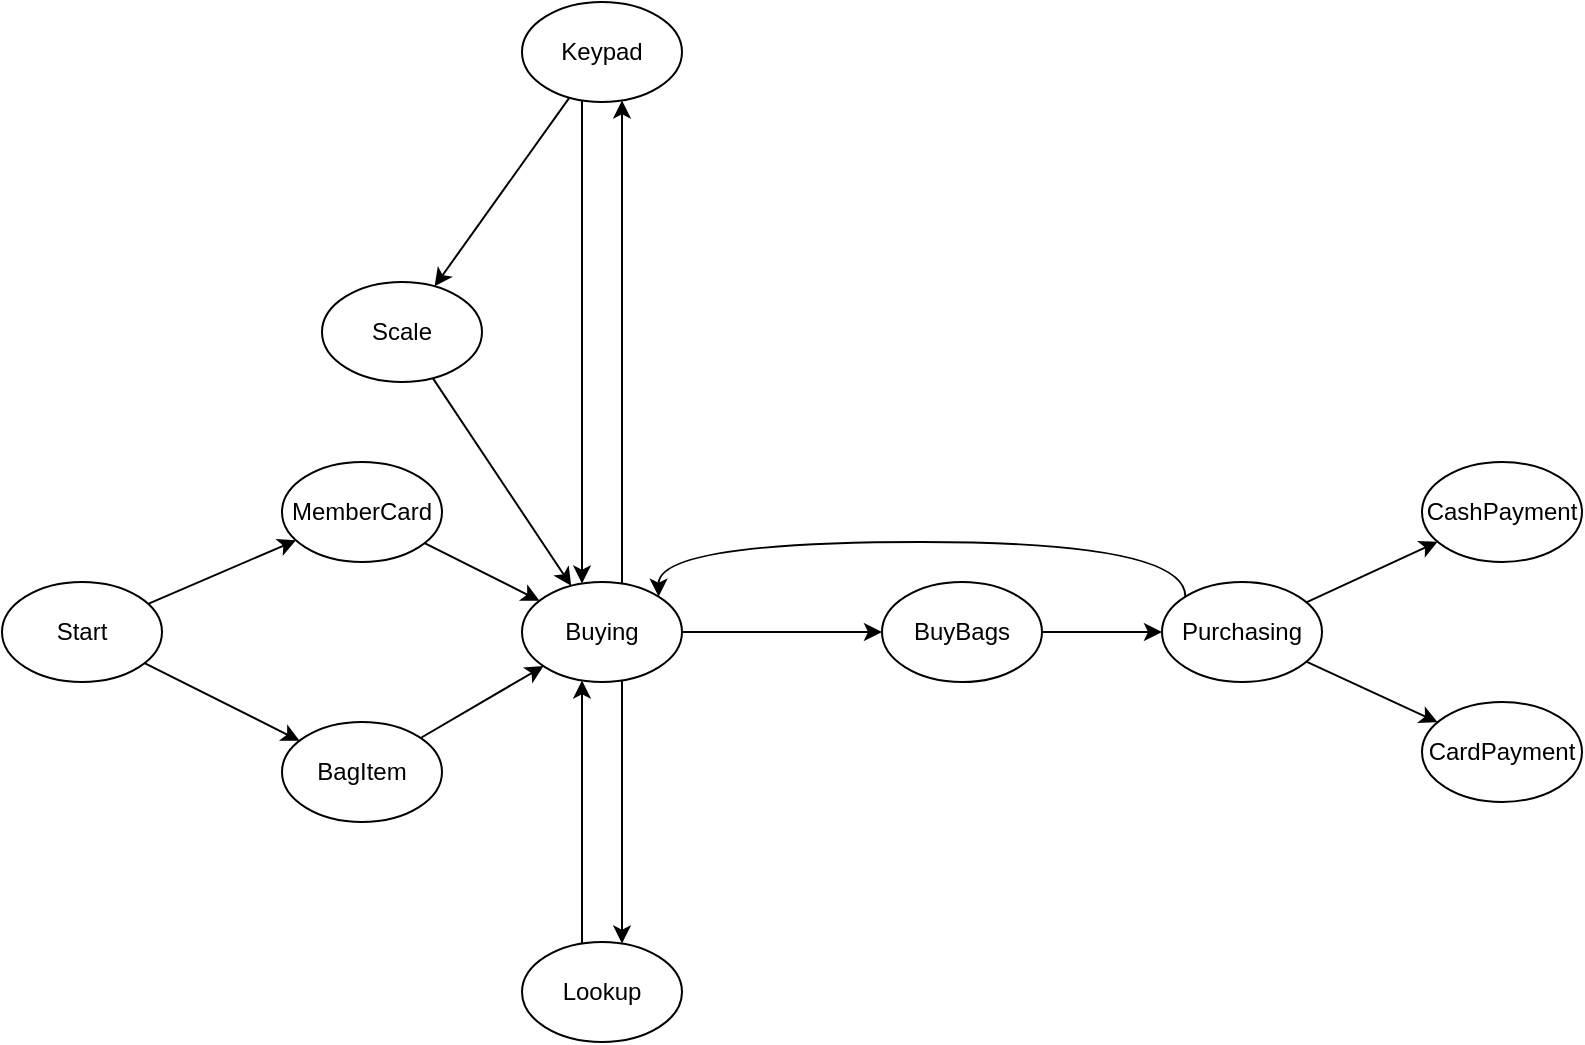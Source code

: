 <mxfile version="14.5.1" type="device"><diagram id="GkDawFGY98Rojo5qYOQN" name="Page-1"><mxGraphModel dx="1673" dy="129" grid="1" gridSize="10" guides="1" tooltips="1" connect="1" arrows="1" fold="1" page="1" pageScale="1" pageWidth="1100" pageHeight="850" math="0" shadow="0"><root><mxCell id="0"/><mxCell id="1" parent="0"/><mxCell id="apCqjjFXl5gGSLehB1jy-1" style="rounded=0;orthogonalLoop=1;jettySize=auto;html=1;" edge="1" parent="1" source="apCqjjFXl5gGSLehB1jy-3" target="apCqjjFXl5gGSLehB1jy-5"><mxGeometry relative="1" as="geometry"/></mxCell><mxCell id="apCqjjFXl5gGSLehB1jy-2" style="edgeStyle=none;rounded=0;orthogonalLoop=1;jettySize=auto;html=1;" edge="1" parent="1" source="apCqjjFXl5gGSLehB1jy-3" target="apCqjjFXl5gGSLehB1jy-7"><mxGeometry relative="1" as="geometry"/></mxCell><mxCell id="apCqjjFXl5gGSLehB1jy-3" value="Start" style="ellipse;whiteSpace=wrap;html=1;" vertex="1" parent="1"><mxGeometry x="10" y="1230" width="80" height="50" as="geometry"/></mxCell><mxCell id="apCqjjFXl5gGSLehB1jy-4" style="edgeStyle=none;rounded=0;orthogonalLoop=1;jettySize=auto;html=1;" edge="1" parent="1" source="apCqjjFXl5gGSLehB1jy-5" target="apCqjjFXl5gGSLehB1jy-11"><mxGeometry relative="1" as="geometry"/></mxCell><mxCell id="apCqjjFXl5gGSLehB1jy-5" value="MemberCard" style="ellipse;whiteSpace=wrap;html=1;" vertex="1" parent="1"><mxGeometry x="150" y="1170" width="80" height="50" as="geometry"/></mxCell><mxCell id="apCqjjFXl5gGSLehB1jy-6" style="edgeStyle=none;rounded=0;orthogonalLoop=1;jettySize=auto;html=1;" edge="1" parent="1" source="apCqjjFXl5gGSLehB1jy-7" target="apCqjjFXl5gGSLehB1jy-11"><mxGeometry relative="1" as="geometry"/></mxCell><mxCell id="apCqjjFXl5gGSLehB1jy-7" value="BagItem" style="ellipse;whiteSpace=wrap;html=1;" vertex="1" parent="1"><mxGeometry x="150" y="1300" width="80" height="50" as="geometry"/></mxCell><mxCell id="apCqjjFXl5gGSLehB1jy-8" style="edgeStyle=orthogonalEdgeStyle;rounded=0;orthogonalLoop=1;jettySize=auto;html=1;curved=1;" edge="1" parent="1" source="apCqjjFXl5gGSLehB1jy-11" target="apCqjjFXl5gGSLehB1jy-14"><mxGeometry relative="1" as="geometry"><Array as="points"><mxPoint x="320" y="1200"/><mxPoint x="320" y="1200"/></Array></mxGeometry></mxCell><mxCell id="apCqjjFXl5gGSLehB1jy-9" style="edgeStyle=orthogonalEdgeStyle;rounded=0;orthogonalLoop=1;jettySize=auto;html=1;curved=1;" edge="1" parent="1" source="apCqjjFXl5gGSLehB1jy-11" target="apCqjjFXl5gGSLehB1jy-16"><mxGeometry relative="1" as="geometry"><Array as="points"><mxPoint x="320" y="1320"/><mxPoint x="320" y="1320"/></Array></mxGeometry></mxCell><mxCell id="apCqjjFXl5gGSLehB1jy-10" style="edgeStyle=none;rounded=0;orthogonalLoop=1;jettySize=auto;html=1;" edge="1" parent="1" source="apCqjjFXl5gGSLehB1jy-11" target="apCqjjFXl5gGSLehB1jy-17"><mxGeometry relative="1" as="geometry"/></mxCell><mxCell id="apCqjjFXl5gGSLehB1jy-11" value="Buying" style="ellipse;whiteSpace=wrap;html=1;" vertex="1" parent="1"><mxGeometry x="270" y="1230" width="80" height="50" as="geometry"/></mxCell><mxCell id="apCqjjFXl5gGSLehB1jy-12" style="edgeStyle=orthogonalEdgeStyle;rounded=0;orthogonalLoop=1;jettySize=auto;html=1;curved=1;" edge="1" parent="1" source="apCqjjFXl5gGSLehB1jy-14" target="apCqjjFXl5gGSLehB1jy-11"><mxGeometry relative="1" as="geometry"><Array as="points"><mxPoint x="300" y="1200"/><mxPoint x="300" y="1200"/></Array></mxGeometry></mxCell><mxCell id="apCqjjFXl5gGSLehB1jy-13" style="rounded=0;orthogonalLoop=1;jettySize=auto;html=1;" edge="1" parent="1" source="apCqjjFXl5gGSLehB1jy-14" target="apCqjjFXl5gGSLehB1jy-19"><mxGeometry relative="1" as="geometry"/></mxCell><mxCell id="apCqjjFXl5gGSLehB1jy-14" value="Keypad" style="ellipse;whiteSpace=wrap;html=1;" vertex="1" parent="1"><mxGeometry x="270" y="940" width="80" height="50" as="geometry"/></mxCell><mxCell id="apCqjjFXl5gGSLehB1jy-15" style="edgeStyle=orthogonalEdgeStyle;curved=1;rounded=0;orthogonalLoop=1;jettySize=auto;html=1;" edge="1" parent="1" source="apCqjjFXl5gGSLehB1jy-16" target="apCqjjFXl5gGSLehB1jy-11"><mxGeometry relative="1" as="geometry"><Array as="points"><mxPoint x="300" y="1320"/><mxPoint x="300" y="1320"/></Array></mxGeometry></mxCell><mxCell id="apCqjjFXl5gGSLehB1jy-16" value="Lookup" style="ellipse;whiteSpace=wrap;html=1;" vertex="1" parent="1"><mxGeometry x="270" y="1410" width="80" height="50" as="geometry"/></mxCell><mxCell id="apCqjjFXl5gGSLehB1jy-21" style="edgeStyle=orthogonalEdgeStyle;rounded=0;orthogonalLoop=1;jettySize=auto;html=1;" edge="1" parent="1" source="apCqjjFXl5gGSLehB1jy-17" target="apCqjjFXl5gGSLehB1jy-20"><mxGeometry relative="1" as="geometry"/></mxCell><mxCell id="apCqjjFXl5gGSLehB1jy-17" value="BuyBags" style="ellipse;whiteSpace=wrap;html=1;" vertex="1" parent="1"><mxGeometry x="450" y="1230" width="80" height="50" as="geometry"/></mxCell><mxCell id="apCqjjFXl5gGSLehB1jy-18" style="rounded=0;orthogonalLoop=1;jettySize=auto;html=1;" edge="1" parent="1" source="apCqjjFXl5gGSLehB1jy-19" target="apCqjjFXl5gGSLehB1jy-11"><mxGeometry relative="1" as="geometry"/></mxCell><mxCell id="apCqjjFXl5gGSLehB1jy-19" value="Scale" style="ellipse;whiteSpace=wrap;html=1;" vertex="1" parent="1"><mxGeometry x="170" y="1080" width="80" height="50" as="geometry"/></mxCell><mxCell id="apCqjjFXl5gGSLehB1jy-23" style="edgeStyle=orthogonalEdgeStyle;curved=1;rounded=0;orthogonalLoop=1;jettySize=auto;html=1;exitX=0;exitY=0;exitDx=0;exitDy=0;entryX=1;entryY=0;entryDx=0;entryDy=0;" edge="1" parent="1" source="apCqjjFXl5gGSLehB1jy-20" target="apCqjjFXl5gGSLehB1jy-11"><mxGeometry relative="1" as="geometry"><Array as="points"><mxPoint x="602" y="1210"/><mxPoint x="338" y="1210"/></Array></mxGeometry></mxCell><mxCell id="apCqjjFXl5gGSLehB1jy-28" style="edgeStyle=none;rounded=0;orthogonalLoop=1;jettySize=auto;html=1;" edge="1" parent="1" source="apCqjjFXl5gGSLehB1jy-20" target="apCqjjFXl5gGSLehB1jy-26"><mxGeometry relative="1" as="geometry"/></mxCell><mxCell id="apCqjjFXl5gGSLehB1jy-29" style="edgeStyle=none;rounded=0;orthogonalLoop=1;jettySize=auto;html=1;" edge="1" parent="1" source="apCqjjFXl5gGSLehB1jy-20" target="apCqjjFXl5gGSLehB1jy-27"><mxGeometry relative="1" as="geometry"/></mxCell><mxCell id="apCqjjFXl5gGSLehB1jy-20" value="Purchasing" style="ellipse;whiteSpace=wrap;html=1;" vertex="1" parent="1"><mxGeometry x="590" y="1230" width="80" height="50" as="geometry"/></mxCell><mxCell id="apCqjjFXl5gGSLehB1jy-26" value="CashPayment" style="ellipse;whiteSpace=wrap;html=1;" vertex="1" parent="1"><mxGeometry x="720" y="1170" width="80" height="50" as="geometry"/></mxCell><mxCell id="apCqjjFXl5gGSLehB1jy-27" value="CardPayment" style="ellipse;whiteSpace=wrap;html=1;" vertex="1" parent="1"><mxGeometry x="720" y="1290" width="80" height="50" as="geometry"/></mxCell></root></mxGraphModel></diagram></mxfile>